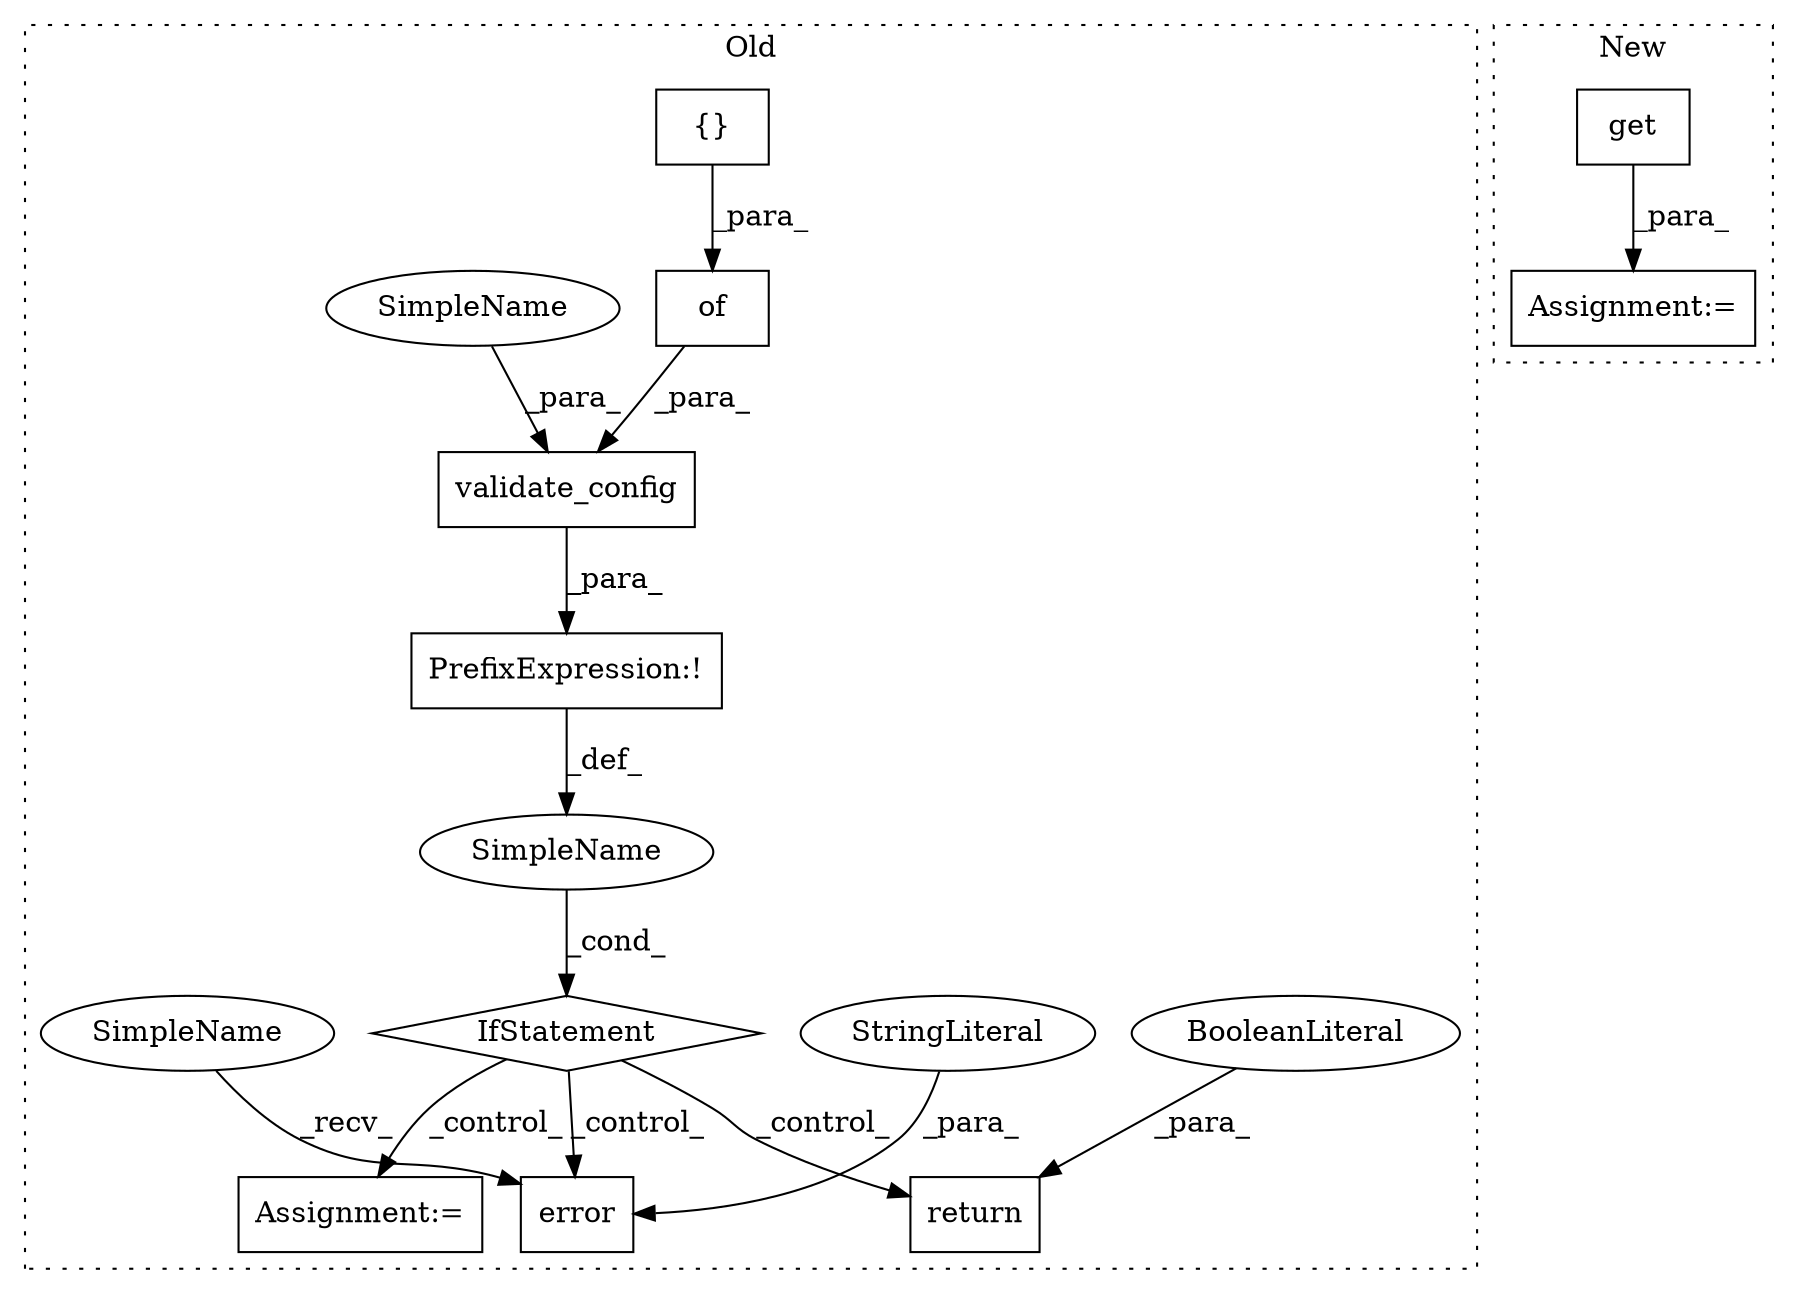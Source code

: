 digraph G {
subgraph cluster0 {
1 [label="validate_config" a="32" s="1952,2022" l="16,1" shape="box"];
3 [label="IfStatement" a="25" s="1947,2023" l="4,2" shape="diamond"];
4 [label="PrefixExpression:!" a="38" s="1951" l="1" shape="box"];
5 [label="of" a="32" s="1979,2013" l="3,1" shape="box"];
6 [label="{}" a="4" s="1998,2012" l="1,1" shape="box"];
7 [label="SimpleName" a="42" s="" l="" shape="ellipse"];
8 [label="return" a="41" s="2315" l="7" shape="box"];
9 [label="BooleanLiteral" a="9" s="2322" l="5" shape="ellipse"];
11 [label="Assignment:=" a="7" s="2418" l="1" shape="box"];
12 [label="error" a="32" s="2233,2306" l="6,1" shape="box"];
13 [label="StringLiteral" a="45" s="2239" l="48" shape="ellipse"];
14 [label="SimpleName" a="42" s="2015" l="7" shape="ellipse"];
15 [label="SimpleName" a="42" s="2225" l="7" shape="ellipse"];
label = "Old";
style="dotted";
}
subgraph cluster1 {
2 [label="get" a="32" s="3240,3256" l="4,1" shape="box"];
10 [label="Assignment:=" a="7" s="3224" l="1" shape="box"];
label = "New";
style="dotted";
}
1 -> 4 [label="_para_"];
2 -> 10 [label="_para_"];
3 -> 12 [label="_control_"];
3 -> 11 [label="_control_"];
3 -> 8 [label="_control_"];
4 -> 7 [label="_def_"];
5 -> 1 [label="_para_"];
6 -> 5 [label="_para_"];
7 -> 3 [label="_cond_"];
9 -> 8 [label="_para_"];
13 -> 12 [label="_para_"];
14 -> 1 [label="_para_"];
15 -> 12 [label="_recv_"];
}
